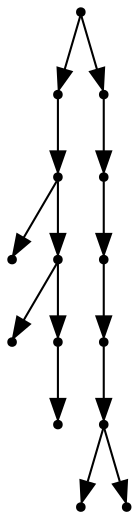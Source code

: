 digraph {
  14 [shape=point];
  6 [shape=point];
  5 [shape=point];
  0 [shape=point];
  4 [shape=point];
  1 [shape=point];
  3 [shape=point];
  2 [shape=point];
  13 [shape=point];
  12 [shape=point];
  11 [shape=point];
  10 [shape=point];
  9 [shape=point];
  7 [shape=point];
  8 [shape=point];
14 -> 6;
6 -> 5;
5 -> 0;
5 -> 4;
4 -> 1;
4 -> 3;
3 -> 2;
14 -> 13;
13 -> 12;
12 -> 11;
11 -> 10;
10 -> 9;
9 -> 7;
9 -> 8;
}
